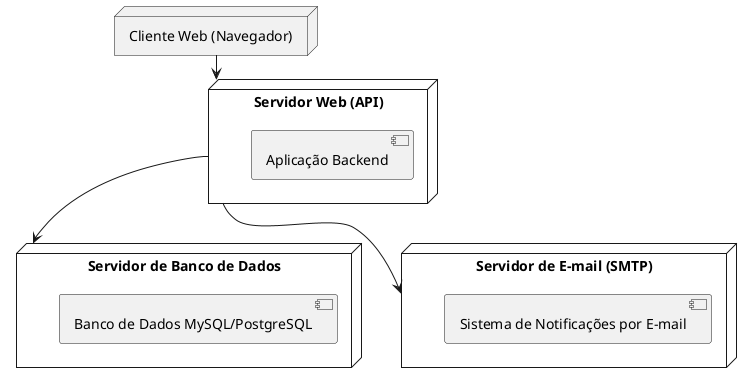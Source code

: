 
@startuml
node "Cliente Web (Navegador)" {
}

node "Servidor Web (API)" {
    [Aplicação Backend]
}

node "Servidor de Banco de Dados" {
    [Banco de Dados MySQL/PostgreSQL]
}

node "Servidor de E-mail (SMTP)" {
    [Sistema de Notificações por E-mail]
}

"Cliente Web (Navegador)" --> "Servidor Web (API)"
"Servidor Web (API)" --> "Servidor de Banco de Dados"
"Servidor Web (API)" --> "Servidor de E-mail (SMTP)"

@enduml
